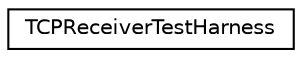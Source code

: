 digraph "类继承关系图"
{
 // LATEX_PDF_SIZE
  edge [fontname="Helvetica",fontsize="10",labelfontname="Helvetica",labelfontsize="10"];
  node [fontname="Helvetica",fontsize="10",shape=record];
  rankdir="LR";
  Node0 [label="TCPReceiverTestHarness",height=0.2,width=0.4,color="black", fillcolor="white", style="filled",URL="$classTCPReceiverTestHarness.html",tooltip=" "];
}
